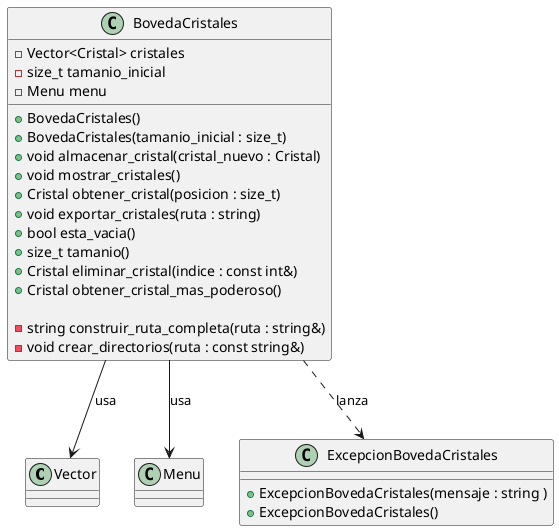 @startuml
'https://plantuml.com/class-diagram
class Vector
class Menu

class ExcepcionBovedaCristales {
    + ExcepcionBovedaCristales(mensaje : string )
    + ExcepcionBovedaCristales()
}

class BovedaCristales {
    - Vector<Cristal> cristales
    - size_t tamanio_inicial
    - Menu menu

    + BovedaCristales()
    + BovedaCristales(tamanio_inicial : size_t)
    + void almacenar_cristal(cristal_nuevo : Cristal)
    + void mostrar_cristales()
    + Cristal obtener_cristal(posicion : size_t)
    + void exportar_cristales(ruta : string)
    + bool esta_vacia()
    + size_t tamanio()
    + Cristal eliminar_cristal(indice : const int&)
    + Cristal obtener_cristal_mas_poderoso()

    - string construir_ruta_completa(ruta : string&)
    - void crear_directorios(ruta : const string&)
}

' Relaciones
BovedaCristales --> Vector : "usa"
BovedaCristales --> Menu : "usa"
BovedaCristales ..> ExcepcionBovedaCristales : "lanza"
@enduml
